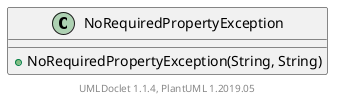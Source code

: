@startuml

    class NoRequiredPropertyException [[NoRequiredPropertyException.html]] {
        +NoRequiredPropertyException(String, String)
    }


    center footer UMLDoclet 1.1.4, PlantUML 1.2019.05
@enduml
